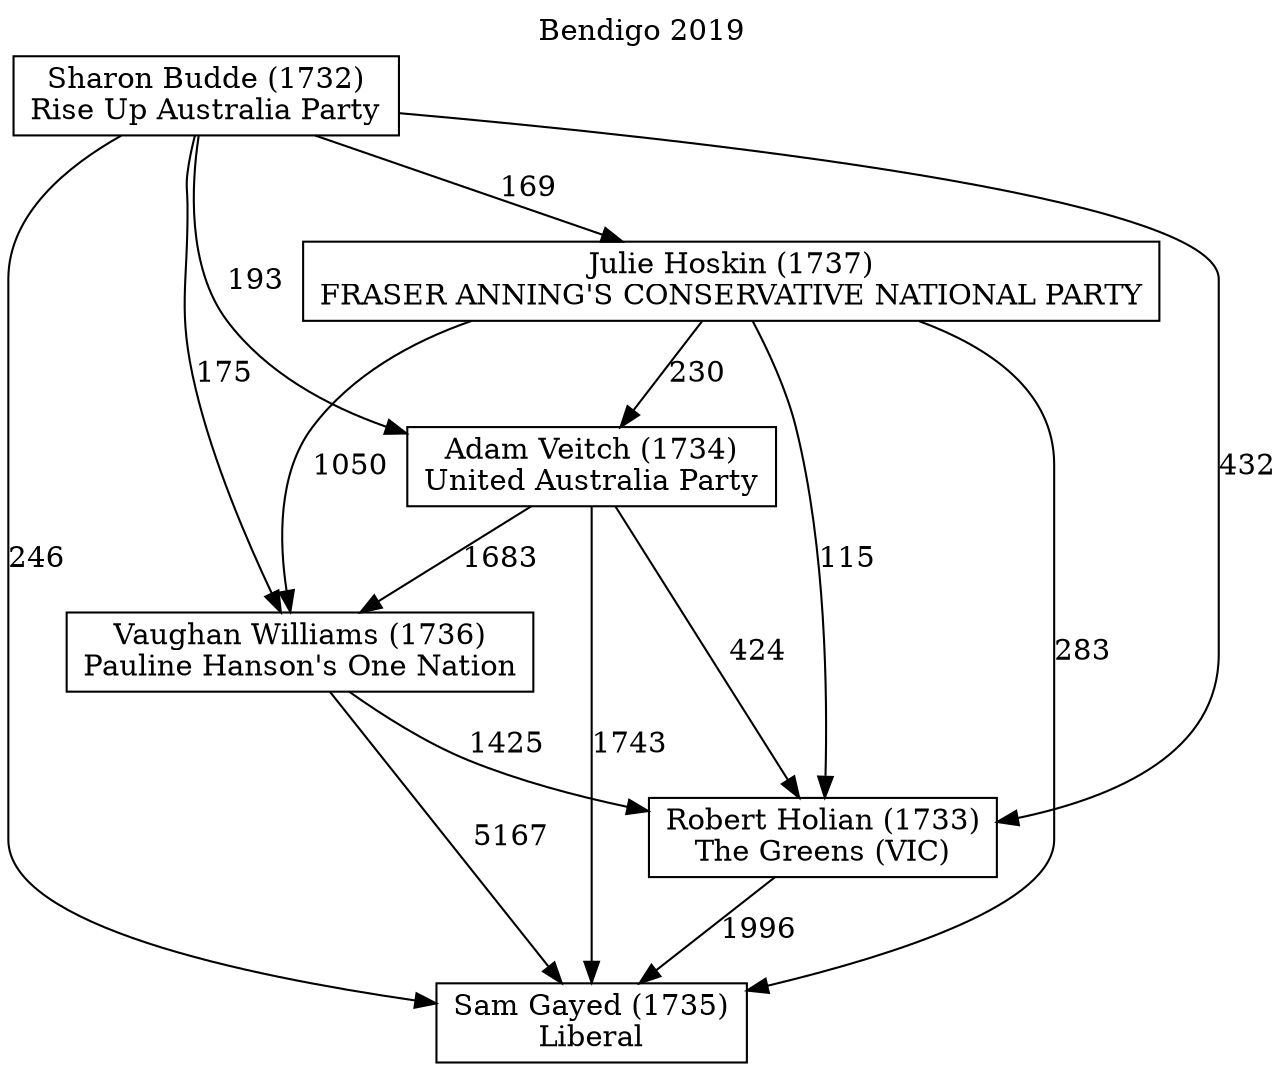 // House preference flow
digraph "Sam Gayed (1735)_Bendigo_2019" {
	graph [label="Bendigo 2019" labelloc=t mclimit=10]
	node [shape=box]
	"Sam Gayed (1735)" [label="Sam Gayed (1735)
Liberal"]
	"Robert Holian (1733)" [label="Robert Holian (1733)
The Greens (VIC)"]
	"Vaughan Williams (1736)" [label="Vaughan Williams (1736)
Pauline Hanson's One Nation"]
	"Adam Veitch (1734)" [label="Adam Veitch (1734)
United Australia Party"]
	"Julie Hoskin (1737)" [label="Julie Hoskin (1737)
FRASER ANNING'S CONSERVATIVE NATIONAL PARTY"]
	"Sharon Budde (1732)" [label="Sharon Budde (1732)
Rise Up Australia Party"]
	"Robert Holian (1733)" -> "Sam Gayed (1735)" [label=1996]
	"Vaughan Williams (1736)" -> "Robert Holian (1733)" [label=1425]
	"Adam Veitch (1734)" -> "Vaughan Williams (1736)" [label=1683]
	"Julie Hoskin (1737)" -> "Adam Veitch (1734)" [label=230]
	"Sharon Budde (1732)" -> "Julie Hoskin (1737)" [label=169]
	"Vaughan Williams (1736)" -> "Sam Gayed (1735)" [label=5167]
	"Adam Veitch (1734)" -> "Sam Gayed (1735)" [label=1743]
	"Julie Hoskin (1737)" -> "Sam Gayed (1735)" [label=283]
	"Sharon Budde (1732)" -> "Sam Gayed (1735)" [label=246]
	"Sharon Budde (1732)" -> "Adam Veitch (1734)" [label=193]
	"Julie Hoskin (1737)" -> "Vaughan Williams (1736)" [label=1050]
	"Sharon Budde (1732)" -> "Vaughan Williams (1736)" [label=175]
	"Adam Veitch (1734)" -> "Robert Holian (1733)" [label=424]
	"Julie Hoskin (1737)" -> "Robert Holian (1733)" [label=115]
	"Sharon Budde (1732)" -> "Robert Holian (1733)" [label=432]
}
